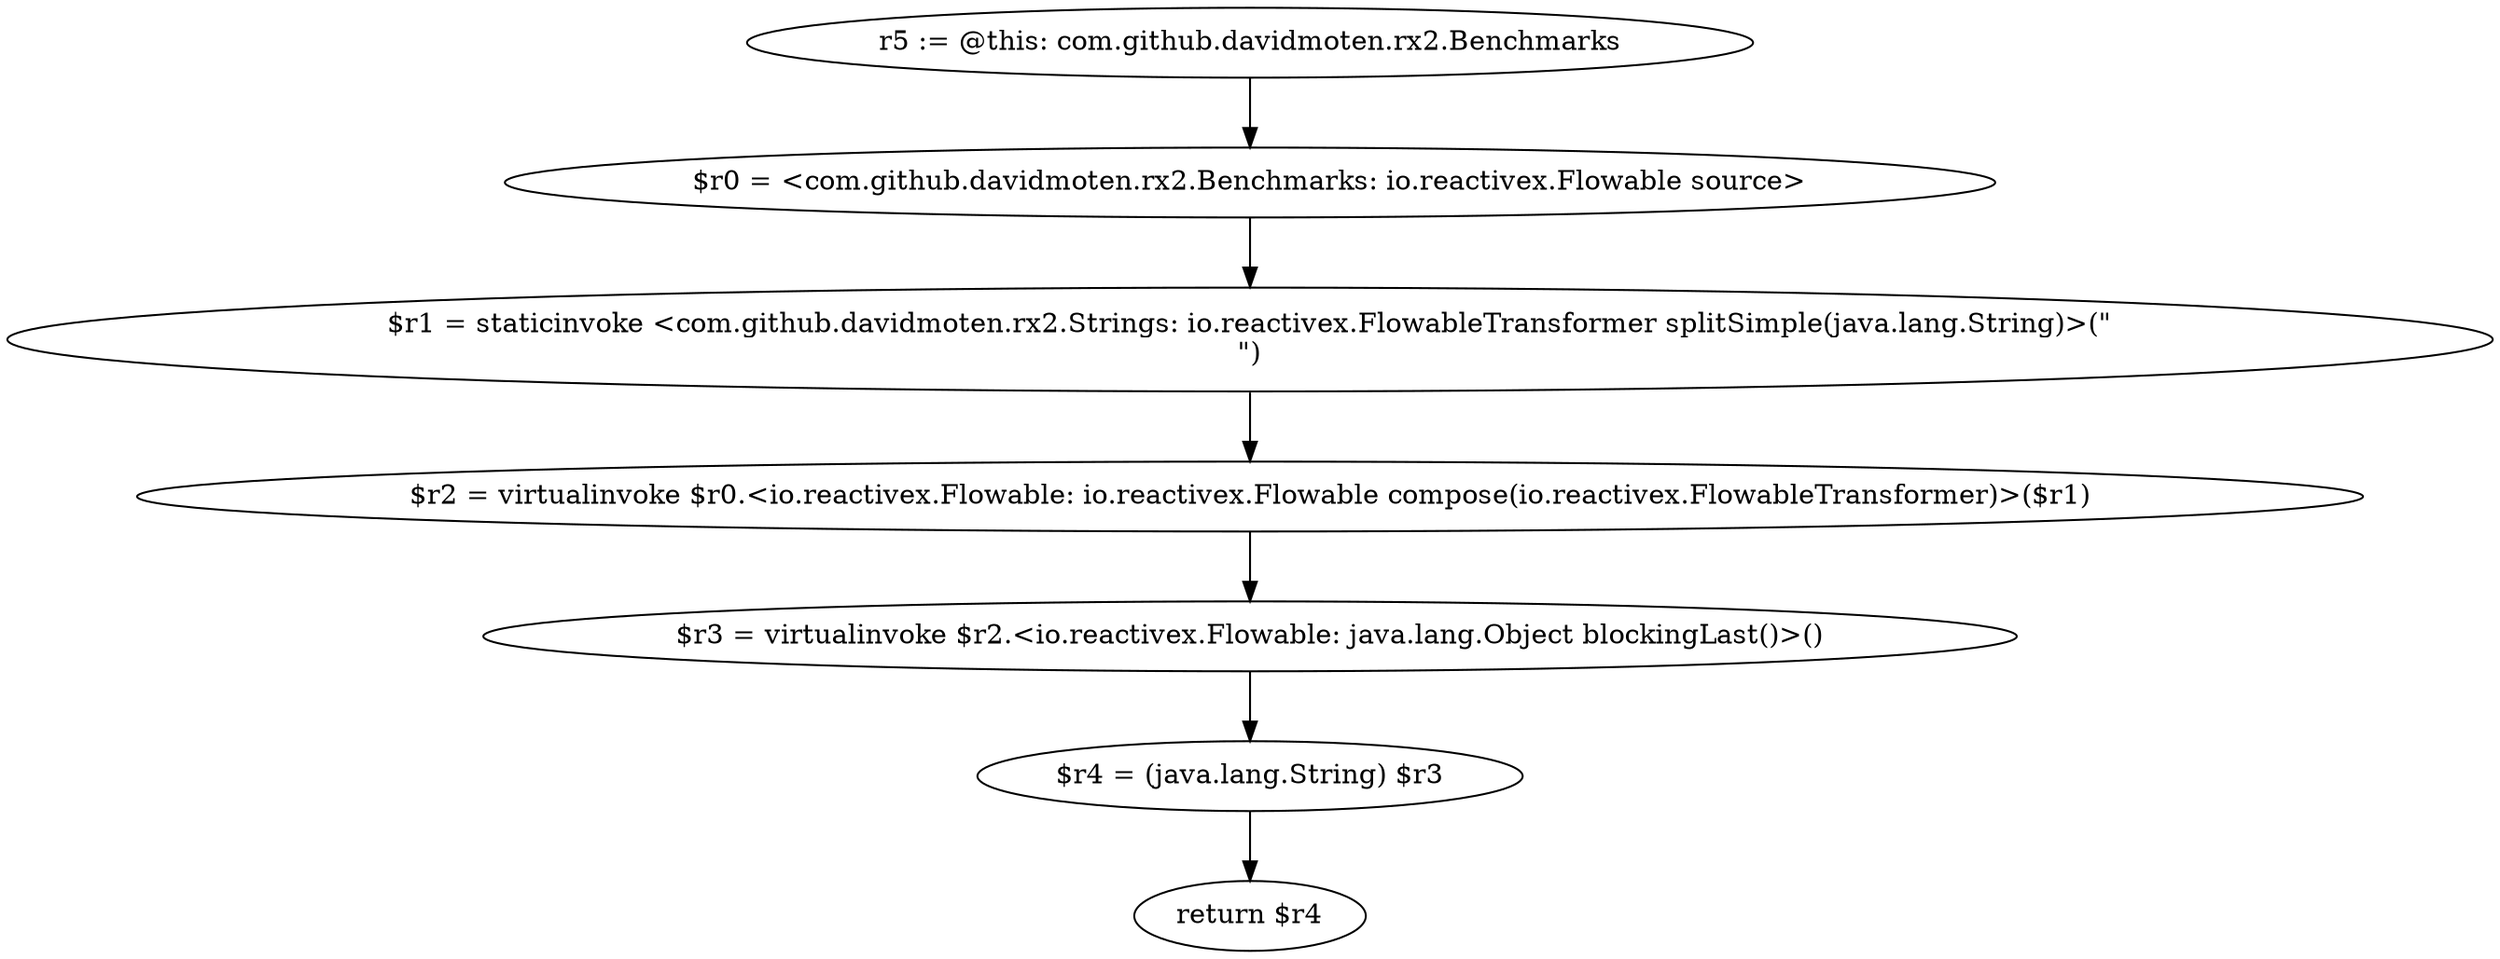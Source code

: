 digraph "unitGraph" {
    "r5 := @this: com.github.davidmoten.rx2.Benchmarks"
    "$r0 = <com.github.davidmoten.rx2.Benchmarks: io.reactivex.Flowable source>"
    "$r1 = staticinvoke <com.github.davidmoten.rx2.Strings: io.reactivex.FlowableTransformer splitSimple(java.lang.String)>(\"\n\")"
    "$r2 = virtualinvoke $r0.<io.reactivex.Flowable: io.reactivex.Flowable compose(io.reactivex.FlowableTransformer)>($r1)"
    "$r3 = virtualinvoke $r2.<io.reactivex.Flowable: java.lang.Object blockingLast()>()"
    "$r4 = (java.lang.String) $r3"
    "return $r4"
    "r5 := @this: com.github.davidmoten.rx2.Benchmarks"->"$r0 = <com.github.davidmoten.rx2.Benchmarks: io.reactivex.Flowable source>";
    "$r0 = <com.github.davidmoten.rx2.Benchmarks: io.reactivex.Flowable source>"->"$r1 = staticinvoke <com.github.davidmoten.rx2.Strings: io.reactivex.FlowableTransformer splitSimple(java.lang.String)>(\"\n\")";
    "$r1 = staticinvoke <com.github.davidmoten.rx2.Strings: io.reactivex.FlowableTransformer splitSimple(java.lang.String)>(\"\n\")"->"$r2 = virtualinvoke $r0.<io.reactivex.Flowable: io.reactivex.Flowable compose(io.reactivex.FlowableTransformer)>($r1)";
    "$r2 = virtualinvoke $r0.<io.reactivex.Flowable: io.reactivex.Flowable compose(io.reactivex.FlowableTransformer)>($r1)"->"$r3 = virtualinvoke $r2.<io.reactivex.Flowable: java.lang.Object blockingLast()>()";
    "$r3 = virtualinvoke $r2.<io.reactivex.Flowable: java.lang.Object blockingLast()>()"->"$r4 = (java.lang.String) $r3";
    "$r4 = (java.lang.String) $r3"->"return $r4";
}
